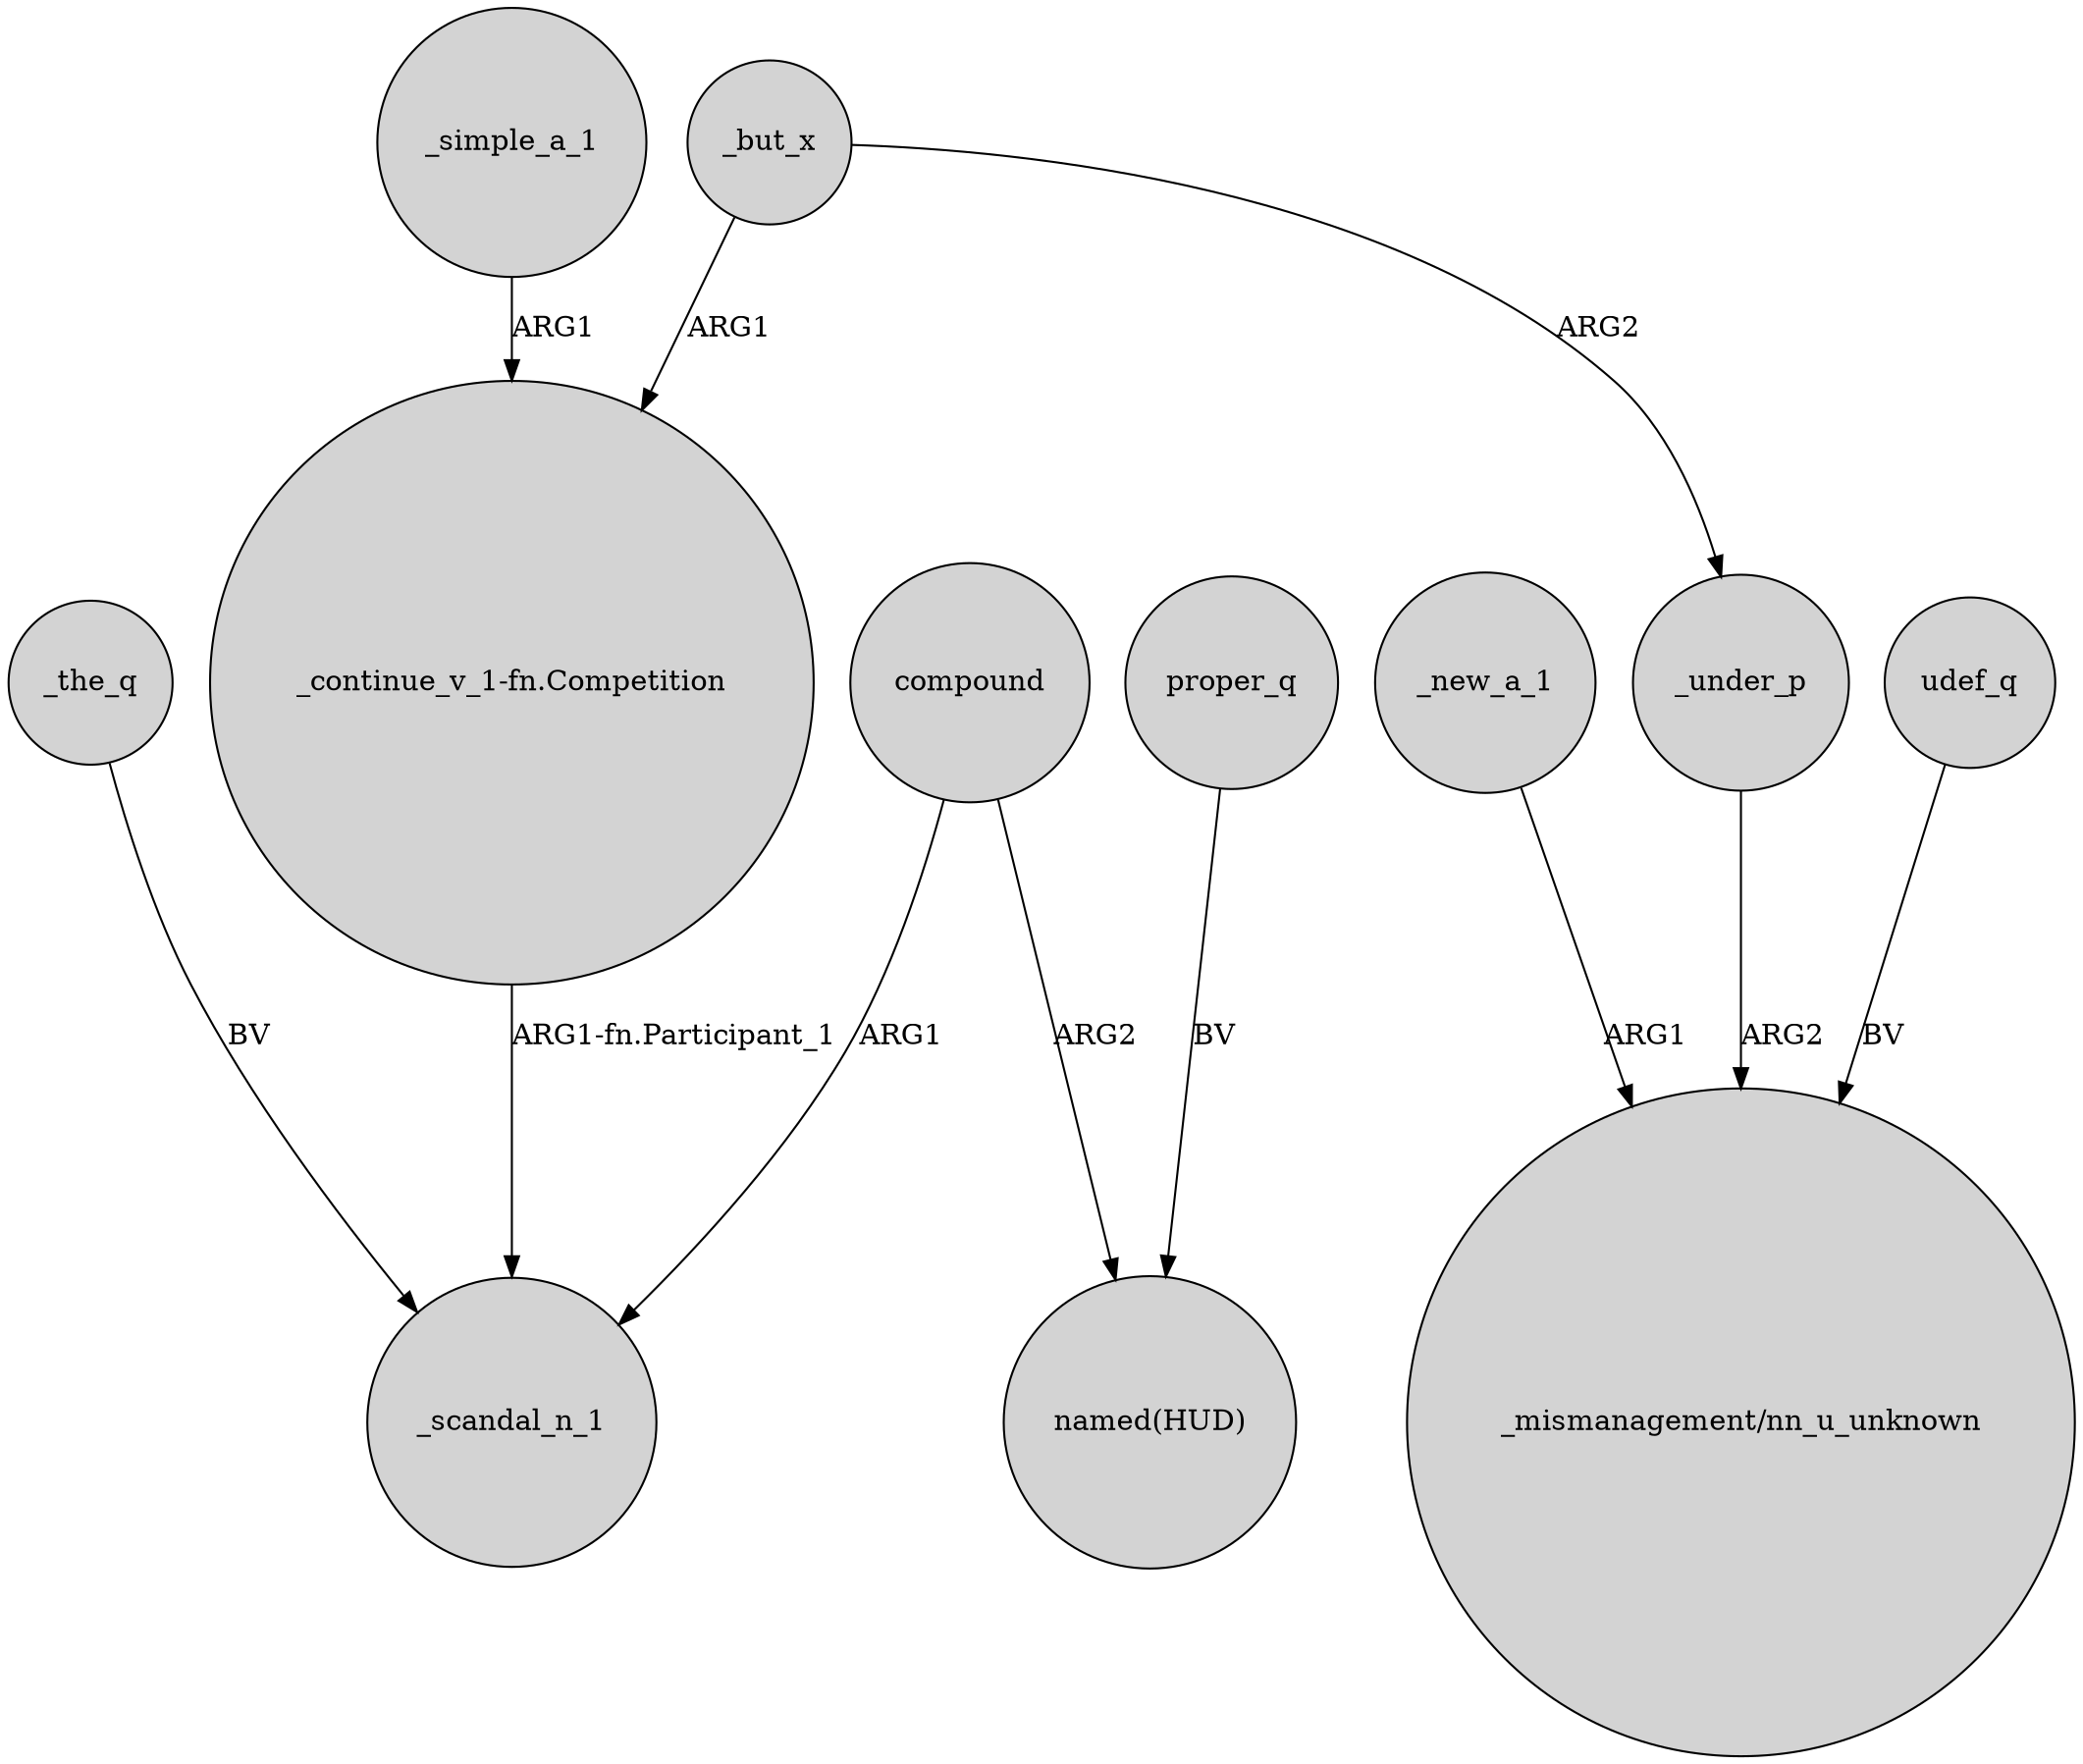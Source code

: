 digraph {
	node [shape=circle style=filled]
	compound -> _scandal_n_1 [label=ARG1]
	_simple_a_1 -> "_continue_v_1-fn.Competition" [label=ARG1]
	_but_x -> "_continue_v_1-fn.Competition" [label=ARG1]
	proper_q -> "named(HUD)" [label=BV]
	_the_q -> _scandal_n_1 [label=BV]
	_but_x -> _under_p [label=ARG2]
	udef_q -> "_mismanagement/nn_u_unknown" [label=BV]
	compound -> "named(HUD)" [label=ARG2]
	_under_p -> "_mismanagement/nn_u_unknown" [label=ARG2]
	"_continue_v_1-fn.Competition" -> _scandal_n_1 [label="ARG1-fn.Participant_1"]
	_new_a_1 -> "_mismanagement/nn_u_unknown" [label=ARG1]
}
